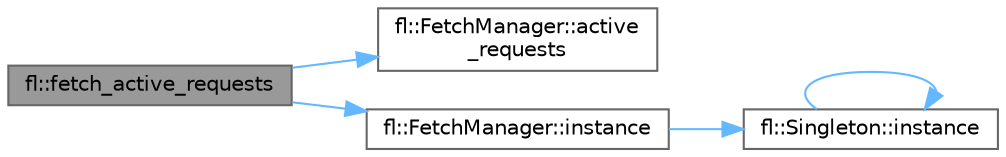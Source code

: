 digraph "fl::fetch_active_requests"
{
 // INTERACTIVE_SVG=YES
 // LATEX_PDF_SIZE
  bgcolor="transparent";
  edge [fontname=Helvetica,fontsize=10,labelfontname=Helvetica,labelfontsize=10];
  node [fontname=Helvetica,fontsize=10,shape=box,height=0.2,width=0.4];
  rankdir="LR";
  Node1 [id="Node000001",label="fl::fetch_active_requests",height=0.2,width=0.4,color="gray40", fillcolor="grey60", style="filled", fontcolor="black",tooltip="Get number of active requests."];
  Node1 -> Node2 [id="edge1_Node000001_Node000002",color="steelblue1",style="solid",tooltip=" "];
  Node2 [id="Node000002",label="fl::FetchManager::active\l_requests",height=0.2,width=0.4,color="grey40", fillcolor="white", style="filled",URL="$d3/d35/classfl_1_1_fetch_manager_a0c37d0cd5fd58f9ffcf6dbd1e76d5aa5.html#a0c37d0cd5fd58f9ffcf6dbd1e76d5aa5",tooltip=" "];
  Node1 -> Node3 [id="edge2_Node000001_Node000003",color="steelblue1",style="solid",tooltip=" "];
  Node3 [id="Node000003",label="fl::FetchManager::instance",height=0.2,width=0.4,color="grey40", fillcolor="white", style="filled",URL="$d3/d35/classfl_1_1_fetch_manager_a20782bda3d3b0d416fb8d54f0f732bfb.html#a20782bda3d3b0d416fb8d54f0f732bfb",tooltip=" "];
  Node3 -> Node4 [id="edge3_Node000003_Node000004",color="steelblue1",style="solid",tooltip=" "];
  Node4 [id="Node000004",label="fl::Singleton::instance",height=0.2,width=0.4,color="grey40", fillcolor="white", style="filled",URL="$d9/d5b/classfl_1_1_singleton_a7e65fe8dee6b2a23a8b6138fa2c274cb.html#a7e65fe8dee6b2a23a8b6138fa2c274cb",tooltip=" "];
  Node4 -> Node4 [id="edge4_Node000004_Node000004",color="steelblue1",style="solid",tooltip=" "];
}
